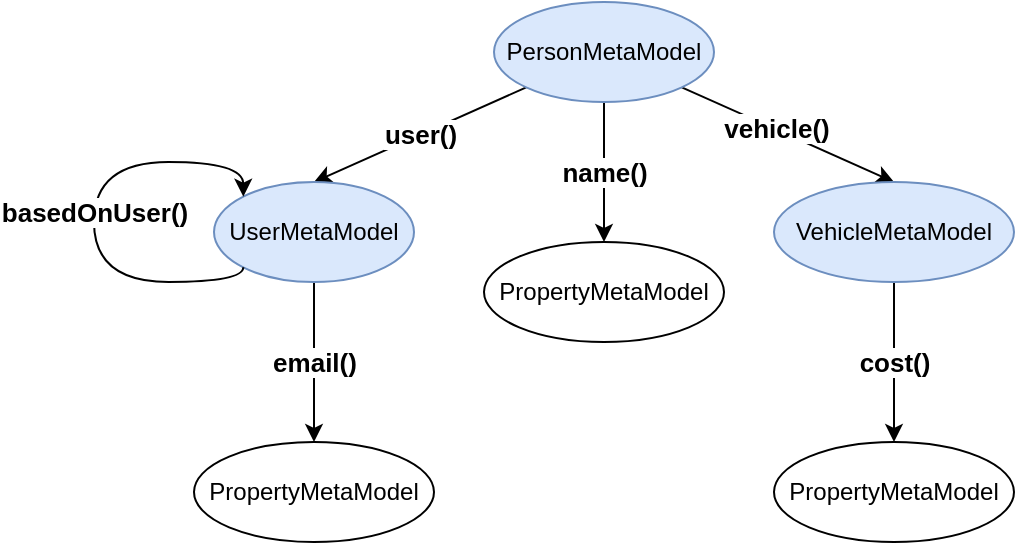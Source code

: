 <mxfile version="18.1.3" type="device"><diagram id="M4dvgZO_ONKRCR5VLtkJ" name="Page-1"><mxGraphModel dx="1418" dy="688" grid="1" gridSize="10" guides="1" tooltips="1" connect="1" arrows="1" fold="1" page="1" pageScale="1" pageWidth="850" pageHeight="1100" math="0" shadow="0"><root><mxCell id="0"/><mxCell id="1" parent="0"/><mxCell id="RE_Q4dM9W6FftPZTy8C--1" style="rounded=0;orthogonalLoop=1;jettySize=auto;html=1;exitX=1;exitY=1;exitDx=0;exitDy=0;entryX=0.5;entryY=0;entryDx=0;entryDy=0;" edge="1" parent="1" source="RE_Q4dM9W6FftPZTy8C--5" target="RE_Q4dM9W6FftPZTy8C--9"><mxGeometry relative="1" as="geometry"/></mxCell><mxCell id="RE_Q4dM9W6FftPZTy8C--2" value="vehicle()" style="edgeLabel;html=1;align=center;verticalAlign=middle;resizable=0;points=[];fontStyle=1;fontSize=13;" vertex="1" connectable="0" parent="RE_Q4dM9W6FftPZTy8C--1"><mxGeometry x="-0.124" y="1" relative="1" as="geometry"><mxPoint as="offset"/></mxGeometry></mxCell><mxCell id="RE_Q4dM9W6FftPZTy8C--3" value="&lt;font style=&quot;font-size: 13px&quot;&gt;user()&lt;/font&gt;" style="edgeStyle=none;rounded=0;orthogonalLoop=1;jettySize=auto;html=1;exitX=0;exitY=1;exitDx=0;exitDy=0;entryX=0.5;entryY=0;entryDx=0;entryDy=0;fontStyle=1" edge="1" parent="1" source="RE_Q4dM9W6FftPZTy8C--5" target="RE_Q4dM9W6FftPZTy8C--7"><mxGeometry relative="1" as="geometry"/></mxCell><mxCell id="RE_Q4dM9W6FftPZTy8C--4" value="&lt;b&gt;name()&lt;/b&gt;" style="edgeStyle=orthogonalEdgeStyle;curved=1;rounded=0;orthogonalLoop=1;jettySize=auto;html=1;exitX=0.5;exitY=1;exitDx=0;exitDy=0;entryX=0.5;entryY=0;entryDx=0;entryDy=0;fontSize=13;" edge="1" parent="1" source="RE_Q4dM9W6FftPZTy8C--5" target="RE_Q4dM9W6FftPZTy8C--11"><mxGeometry relative="1" as="geometry"/></mxCell><mxCell id="RE_Q4dM9W6FftPZTy8C--5" value="PersonMetaModel" style="ellipse;whiteSpace=wrap;html=1;fillColor=#dae8fc;strokeColor=#6c8ebf;" vertex="1" parent="1"><mxGeometry x="350" y="10" width="110" height="50" as="geometry"/></mxCell><mxCell id="RE_Q4dM9W6FftPZTy8C--6" value="&lt;b&gt;email()&lt;/b&gt;" style="edgeStyle=none;rounded=0;orthogonalLoop=1;jettySize=auto;html=1;exitX=0.5;exitY=1;exitDx=0;exitDy=0;entryX=0.5;entryY=0;entryDx=0;entryDy=0;fontSize=13;" edge="1" parent="1" source="RE_Q4dM9W6FftPZTy8C--7" target="RE_Q4dM9W6FftPZTy8C--10"><mxGeometry relative="1" as="geometry"/></mxCell><mxCell id="RE_Q4dM9W6FftPZTy8C--7" value="UserMetaModel" style="ellipse;whiteSpace=wrap;html=1;fillColor=#dae8fc;strokeColor=#6c8ebf;" vertex="1" parent="1"><mxGeometry x="210" y="100" width="100" height="50" as="geometry"/></mxCell><mxCell id="RE_Q4dM9W6FftPZTy8C--8" value="&lt;b&gt;cost()&lt;/b&gt;" style="edgeStyle=orthogonalEdgeStyle;curved=1;rounded=0;orthogonalLoop=1;jettySize=auto;html=1;exitX=0.5;exitY=1;exitDx=0;exitDy=0;entryX=0.5;entryY=0;entryDx=0;entryDy=0;fontSize=13;" edge="1" parent="1" source="RE_Q4dM9W6FftPZTy8C--9" target="RE_Q4dM9W6FftPZTy8C--12"><mxGeometry relative="1" as="geometry"/></mxCell><mxCell id="RE_Q4dM9W6FftPZTy8C--9" value="VehicleMetaModel" style="ellipse;whiteSpace=wrap;html=1;fillColor=#dae8fc;strokeColor=#6c8ebf;" vertex="1" parent="1"><mxGeometry x="490" y="100" width="120" height="50" as="geometry"/></mxCell><mxCell id="RE_Q4dM9W6FftPZTy8C--10" value="PropertyMetaModel" style="ellipse;whiteSpace=wrap;html=1;" vertex="1" parent="1"><mxGeometry x="200" y="230" width="120" height="50" as="geometry"/></mxCell><mxCell id="RE_Q4dM9W6FftPZTy8C--11" value="PropertyMetaModel" style="ellipse;whiteSpace=wrap;html=1;" vertex="1" parent="1"><mxGeometry x="345" y="130" width="120" height="50" as="geometry"/></mxCell><mxCell id="RE_Q4dM9W6FftPZTy8C--12" value="PropertyMetaModel" style="ellipse;whiteSpace=wrap;html=1;" vertex="1" parent="1"><mxGeometry x="490" y="230" width="120" height="50" as="geometry"/></mxCell><mxCell id="RE_Q4dM9W6FftPZTy8C--13" value="&lt;b&gt;basedOnUser()&lt;/b&gt;" style="edgeStyle=orthogonalEdgeStyle;curved=1;rounded=0;orthogonalLoop=1;jettySize=auto;html=1;exitX=0;exitY=1;exitDx=0;exitDy=0;entryX=0;entryY=0;entryDx=0;entryDy=0;fontSize=13;" edge="1" parent="1" source="RE_Q4dM9W6FftPZTy8C--7" target="RE_Q4dM9W6FftPZTy8C--7"><mxGeometry relative="1" as="geometry"><Array as="points"><mxPoint x="225" y="150"/><mxPoint x="150" y="150"/><mxPoint x="150" y="90"/><mxPoint x="225" y="90"/></Array></mxGeometry></mxCell></root></mxGraphModel></diagram></mxfile>